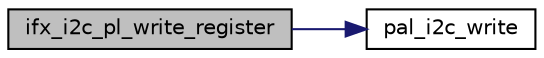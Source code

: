 digraph "ifx_i2c_pl_write_register"
{
 // LATEX_PDF_SIZE
  edge [fontname="Helvetica",fontsize="10",labelfontname="Helvetica",labelfontsize="10"];
  node [fontname="Helvetica",fontsize="10",shape=record];
  rankdir="LR";
  Node1 [label="ifx_i2c_pl_write_register",height=0.2,width=0.4,color="black", fillcolor="grey75", style="filled", fontcolor="black",tooltip=" "];
  Node1 -> Node2 [color="midnightblue",fontsize="10",style="solid",fontname="Helvetica"];
  Node2 [label="pal_i2c_write",height=0.2,width=0.4,color="black", fillcolor="white", style="filled",URL="$db/dc2/pal__i2c_8h.html#a20a6ba51da2325eb170acd62c855e827",tooltip="Writes on I2C bus."];
}
